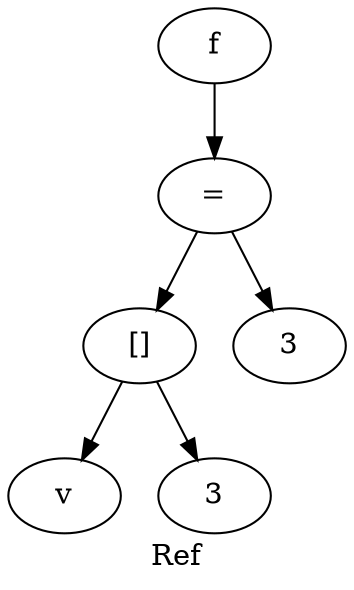digraph {
label="Ref";
x558f0ab50d30 -> x558f0ab50c50
x558f0ab50c50 -> x558f0ab50a20
x558f0ab50c50 -> x558f0ab50b70
x558f0ab50a20 -> x558f0ab509b0
x558f0ab50a20 -> x558f0ab508d0
x558f0ab50d30 [label="f"];
x558f0ab50c50 [label="="];
x558f0ab50a20 [label="[]"];
x558f0ab509b0 [label="v"];
x558f0ab508d0 [label="3"];
x558f0ab50b70 [label="3"];
}
